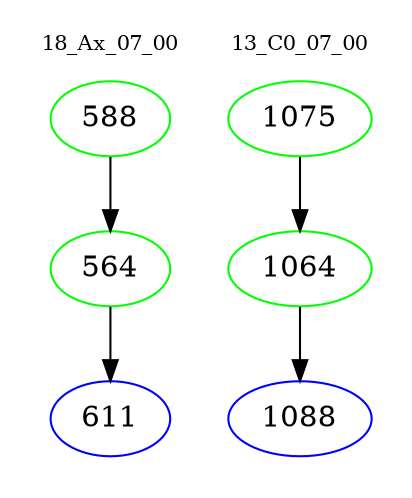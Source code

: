 digraph{
subgraph cluster_0 {
color = white
label = "18_Ax_07_00";
fontsize=10;
T0_588 [label="588", color="green"]
T0_588 -> T0_564 [color="black"]
T0_564 [label="564", color="green"]
T0_564 -> T0_611 [color="black"]
T0_611 [label="611", color="blue"]
}
subgraph cluster_1 {
color = white
label = "13_C0_07_00";
fontsize=10;
T1_1075 [label="1075", color="green"]
T1_1075 -> T1_1064 [color="black"]
T1_1064 [label="1064", color="green"]
T1_1064 -> T1_1088 [color="black"]
T1_1088 [label="1088", color="blue"]
}
}
